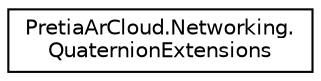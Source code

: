 digraph "Graphical Class Hierarchy"
{
 // LATEX_PDF_SIZE
  edge [fontname="Helvetica",fontsize="10",labelfontname="Helvetica",labelfontsize="10"];
  node [fontname="Helvetica",fontsize="10",shape=record];
  rankdir="LR";
  Node0 [label="PretiaArCloud.Networking.\lQuaternionExtensions",height=0.2,width=0.4,color="black", fillcolor="white", style="filled",URL="$classPretiaArCloud_1_1Networking_1_1QuaternionExtensions.html",tooltip=" "];
}
